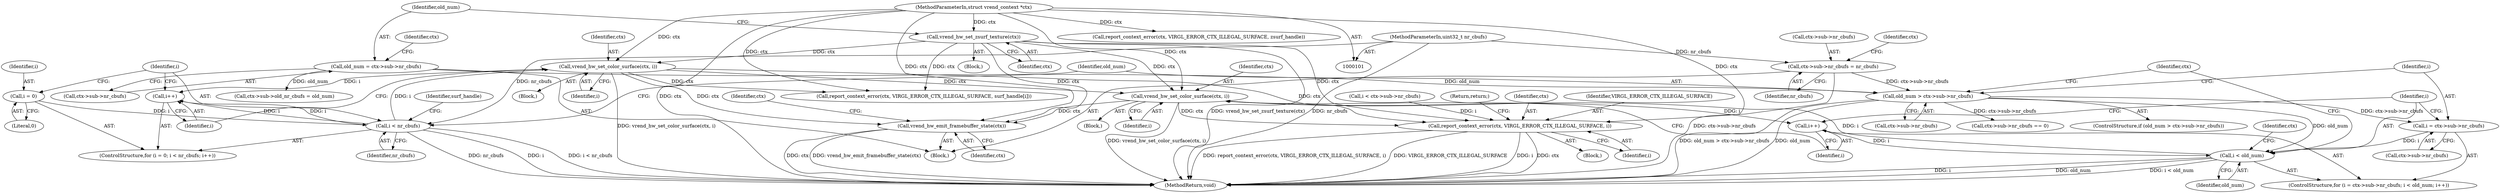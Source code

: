 digraph "0_virglrenderer_48f67f60967f963b698ec8df57ec6912a43d6282_0@pointer" {
"1000295" [label="(Call,vrend_hw_set_color_surface(ctx, i))"];
"1000259" [label="(Call,vrend_hw_set_color_surface(ctx, i))"];
"1000171" [label="(Call,vrend_hw_set_zsurf_texture(ctx))"];
"1000102" [label="(MethodParameterIn,struct vrend_context *ctx)"];
"1000198" [label="(Call,i < nr_cbufs)"];
"1000195" [label="(Call,i = 0)"];
"1000201" [label="(Call,i++)"];
"1000103" [label="(MethodParameterIn,uint32_t nr_cbufs)"];
"1000279" [label="(Call,i < old_num)"];
"1000272" [label="(Call,i = ctx->sub->nr_cbufs)"];
"1000263" [label="(Call,old_num > ctx->sub->nr_cbufs)"];
"1000173" [label="(Call,old_num = ctx->sub->nr_cbufs)"];
"1000180" [label="(Call,ctx->sub->nr_cbufs = nr_cbufs)"];
"1000282" [label="(Call,i++)"];
"1000295" [label="(Call,vrend_hw_set_color_surface(ctx, i))"];
"1000408" [label="(Call,report_context_error(ctx, VIRGL_ERROR_CTX_ILLEGAL_SURFACE, i))"];
"1000491" [label="(Call,vrend_hw_emit_framebuffer_state(ctx))"];
"1000284" [label="(Block,)"];
"1000408" [label="(Call,report_context_error(ctx, VIRGL_ERROR_CTX_ILLEGAL_SURFACE, i))"];
"1000201" [label="(Call,i++)"];
"1000200" [label="(Identifier,nr_cbufs)"];
"1000273" [label="(Identifier,i)"];
"1000181" [label="(Call,ctx->sub->nr_cbufs)"];
"1000374" [label="(Call,i < ctx->sub->nr_cbufs)"];
"1000279" [label="(Call,i < old_num)"];
"1000491" [label="(Call,vrend_hw_emit_framebuffer_state(ctx))"];
"1000290" [label="(Identifier,ctx)"];
"1000171" [label="(Call,vrend_hw_set_zsurf_texture(ctx))"];
"1000264" [label="(Identifier,old_num)"];
"1000412" [label="(Return,return;)"];
"1000492" [label="(Identifier,ctx)"];
"1000197" [label="(Literal,0)"];
"1000281" [label="(Identifier,old_num)"];
"1000102" [label="(MethodParameterIn,struct vrend_context *ctx)"];
"1000261" [label="(Identifier,i)"];
"1000409" [label="(Identifier,ctx)"];
"1000411" [label="(Identifier,i)"];
"1000297" [label="(Identifier,i)"];
"1000227" [label="(Call,report_context_error(ctx, VIRGL_ERROR_CTX_ILLEGAL_SURFACE, surf_handle[i]))"];
"1000183" [label="(Identifier,ctx)"];
"1000207" [label="(Identifier,surf_handle)"];
"1000180" [label="(Call,ctx->sub->nr_cbufs = nr_cbufs)"];
"1000265" [label="(Call,ctx->sub->nr_cbufs)"];
"1000303" [label="(Identifier,ctx)"];
"1000186" [label="(Identifier,nr_cbufs)"];
"1000296" [label="(Identifier,ctx)"];
"1000274" [label="(Call,ctx->sub->nr_cbufs)"];
"1000283" [label="(Identifier,i)"];
"1000187" [label="(Call,ctx->sub->old_nr_cbufs = old_num)"];
"1000106" [label="(Block,)"];
"1000190" [label="(Identifier,ctx)"];
"1000295" [label="(Call,vrend_hw_set_color_surface(ctx, i))"];
"1000199" [label="(Identifier,i)"];
"1000202" [label="(Identifier,i)"];
"1000271" [label="(ControlStructure,for (i = ctx->sub->nr_cbufs; i < old_num; i++))"];
"1000280" [label="(Identifier,i)"];
"1000248" [label="(Block,)"];
"1000172" [label="(Identifier,ctx)"];
"1000162" [label="(Block,)"];
"1000260" [label="(Identifier,ctx)"];
"1000145" [label="(Call,report_context_error(ctx, VIRGL_ERROR_CTX_ILLEGAL_SURFACE, zsurf_handle))"];
"1000174" [label="(Identifier,old_num)"];
"1000272" [label="(Call,i = ctx->sub->nr_cbufs)"];
"1000300" [label="(Call,ctx->sub->nr_cbufs == 0)"];
"1000196" [label="(Identifier,i)"];
"1000262" [label="(ControlStructure,if (old_num > ctx->sub->nr_cbufs))"];
"1000173" [label="(Call,old_num = ctx->sub->nr_cbufs)"];
"1000498" [label="(Identifier,ctx)"];
"1000103" [label="(MethodParameterIn,uint32_t nr_cbufs)"];
"1000530" [label="(MethodReturn,void)"];
"1000195" [label="(Call,i = 0)"];
"1000263" [label="(Call,old_num > ctx->sub->nr_cbufs)"];
"1000175" [label="(Call,ctx->sub->nr_cbufs)"];
"1000259" [label="(Call,vrend_hw_set_color_surface(ctx, i))"];
"1000198" [label="(Call,i < nr_cbufs)"];
"1000194" [label="(ControlStructure,for (i = 0; i < nr_cbufs; i++))"];
"1000407" [label="(Block,)"];
"1000410" [label="(Identifier,VIRGL_ERROR_CTX_ILLEGAL_SURFACE)"];
"1000282" [label="(Call,i++)"];
"1000295" -> "1000284"  [label="AST: "];
"1000295" -> "1000297"  [label="CFG: "];
"1000296" -> "1000295"  [label="AST: "];
"1000297" -> "1000295"  [label="AST: "];
"1000283" -> "1000295"  [label="CFG: "];
"1000295" -> "1000530"  [label="DDG: vrend_hw_set_color_surface(ctx, i)"];
"1000295" -> "1000282"  [label="DDG: i"];
"1000259" -> "1000295"  [label="DDG: ctx"];
"1000171" -> "1000295"  [label="DDG: ctx"];
"1000102" -> "1000295"  [label="DDG: ctx"];
"1000279" -> "1000295"  [label="DDG: i"];
"1000295" -> "1000408"  [label="DDG: ctx"];
"1000295" -> "1000491"  [label="DDG: ctx"];
"1000259" -> "1000248"  [label="AST: "];
"1000259" -> "1000261"  [label="CFG: "];
"1000260" -> "1000259"  [label="AST: "];
"1000261" -> "1000259"  [label="AST: "];
"1000202" -> "1000259"  [label="CFG: "];
"1000259" -> "1000530"  [label="DDG: vrend_hw_set_color_surface(ctx, i)"];
"1000259" -> "1000201"  [label="DDG: i"];
"1000259" -> "1000227"  [label="DDG: ctx"];
"1000171" -> "1000259"  [label="DDG: ctx"];
"1000102" -> "1000259"  [label="DDG: ctx"];
"1000198" -> "1000259"  [label="DDG: i"];
"1000259" -> "1000408"  [label="DDG: ctx"];
"1000259" -> "1000491"  [label="DDG: ctx"];
"1000171" -> "1000162"  [label="AST: "];
"1000171" -> "1000172"  [label="CFG: "];
"1000172" -> "1000171"  [label="AST: "];
"1000174" -> "1000171"  [label="CFG: "];
"1000171" -> "1000530"  [label="DDG: vrend_hw_set_zsurf_texture(ctx)"];
"1000102" -> "1000171"  [label="DDG: ctx"];
"1000171" -> "1000227"  [label="DDG: ctx"];
"1000171" -> "1000408"  [label="DDG: ctx"];
"1000171" -> "1000491"  [label="DDG: ctx"];
"1000102" -> "1000101"  [label="AST: "];
"1000102" -> "1000530"  [label="DDG: ctx"];
"1000102" -> "1000145"  [label="DDG: ctx"];
"1000102" -> "1000227"  [label="DDG: ctx"];
"1000102" -> "1000408"  [label="DDG: ctx"];
"1000102" -> "1000491"  [label="DDG: ctx"];
"1000198" -> "1000194"  [label="AST: "];
"1000198" -> "1000200"  [label="CFG: "];
"1000199" -> "1000198"  [label="AST: "];
"1000200" -> "1000198"  [label="AST: "];
"1000207" -> "1000198"  [label="CFG: "];
"1000264" -> "1000198"  [label="CFG: "];
"1000198" -> "1000530"  [label="DDG: nr_cbufs"];
"1000198" -> "1000530"  [label="DDG: i"];
"1000198" -> "1000530"  [label="DDG: i < nr_cbufs"];
"1000195" -> "1000198"  [label="DDG: i"];
"1000201" -> "1000198"  [label="DDG: i"];
"1000103" -> "1000198"  [label="DDG: nr_cbufs"];
"1000198" -> "1000201"  [label="DDG: i"];
"1000195" -> "1000194"  [label="AST: "];
"1000195" -> "1000197"  [label="CFG: "];
"1000196" -> "1000195"  [label="AST: "];
"1000197" -> "1000195"  [label="AST: "];
"1000199" -> "1000195"  [label="CFG: "];
"1000201" -> "1000194"  [label="AST: "];
"1000201" -> "1000202"  [label="CFG: "];
"1000202" -> "1000201"  [label="AST: "];
"1000199" -> "1000201"  [label="CFG: "];
"1000103" -> "1000101"  [label="AST: "];
"1000103" -> "1000530"  [label="DDG: nr_cbufs"];
"1000103" -> "1000180"  [label="DDG: nr_cbufs"];
"1000279" -> "1000271"  [label="AST: "];
"1000279" -> "1000281"  [label="CFG: "];
"1000280" -> "1000279"  [label="AST: "];
"1000281" -> "1000279"  [label="AST: "];
"1000290" -> "1000279"  [label="CFG: "];
"1000303" -> "1000279"  [label="CFG: "];
"1000279" -> "1000530"  [label="DDG: i"];
"1000279" -> "1000530"  [label="DDG: old_num"];
"1000279" -> "1000530"  [label="DDG: i < old_num"];
"1000272" -> "1000279"  [label="DDG: i"];
"1000282" -> "1000279"  [label="DDG: i"];
"1000263" -> "1000279"  [label="DDG: old_num"];
"1000272" -> "1000271"  [label="AST: "];
"1000272" -> "1000274"  [label="CFG: "];
"1000273" -> "1000272"  [label="AST: "];
"1000274" -> "1000272"  [label="AST: "];
"1000280" -> "1000272"  [label="CFG: "];
"1000263" -> "1000272"  [label="DDG: ctx->sub->nr_cbufs"];
"1000263" -> "1000262"  [label="AST: "];
"1000263" -> "1000265"  [label="CFG: "];
"1000264" -> "1000263"  [label="AST: "];
"1000265" -> "1000263"  [label="AST: "];
"1000273" -> "1000263"  [label="CFG: "];
"1000303" -> "1000263"  [label="CFG: "];
"1000263" -> "1000530"  [label="DDG: old_num"];
"1000263" -> "1000530"  [label="DDG: old_num > ctx->sub->nr_cbufs"];
"1000173" -> "1000263"  [label="DDG: old_num"];
"1000180" -> "1000263"  [label="DDG: ctx->sub->nr_cbufs"];
"1000263" -> "1000300"  [label="DDG: ctx->sub->nr_cbufs"];
"1000173" -> "1000106"  [label="AST: "];
"1000173" -> "1000175"  [label="CFG: "];
"1000174" -> "1000173"  [label="AST: "];
"1000175" -> "1000173"  [label="AST: "];
"1000183" -> "1000173"  [label="CFG: "];
"1000173" -> "1000187"  [label="DDG: old_num"];
"1000180" -> "1000106"  [label="AST: "];
"1000180" -> "1000186"  [label="CFG: "];
"1000181" -> "1000180"  [label="AST: "];
"1000186" -> "1000180"  [label="AST: "];
"1000190" -> "1000180"  [label="CFG: "];
"1000180" -> "1000530"  [label="DDG: ctx->sub->nr_cbufs"];
"1000282" -> "1000271"  [label="AST: "];
"1000282" -> "1000283"  [label="CFG: "];
"1000283" -> "1000282"  [label="AST: "];
"1000280" -> "1000282"  [label="CFG: "];
"1000408" -> "1000407"  [label="AST: "];
"1000408" -> "1000411"  [label="CFG: "];
"1000409" -> "1000408"  [label="AST: "];
"1000410" -> "1000408"  [label="AST: "];
"1000411" -> "1000408"  [label="AST: "];
"1000412" -> "1000408"  [label="CFG: "];
"1000408" -> "1000530"  [label="DDG: i"];
"1000408" -> "1000530"  [label="DDG: ctx"];
"1000408" -> "1000530"  [label="DDG: report_context_error(ctx, VIRGL_ERROR_CTX_ILLEGAL_SURFACE, i)"];
"1000408" -> "1000530"  [label="DDG: VIRGL_ERROR_CTX_ILLEGAL_SURFACE"];
"1000374" -> "1000408"  [label="DDG: i"];
"1000491" -> "1000106"  [label="AST: "];
"1000491" -> "1000492"  [label="CFG: "];
"1000492" -> "1000491"  [label="AST: "];
"1000498" -> "1000491"  [label="CFG: "];
"1000491" -> "1000530"  [label="DDG: vrend_hw_emit_framebuffer_state(ctx)"];
"1000491" -> "1000530"  [label="DDG: ctx"];
}
